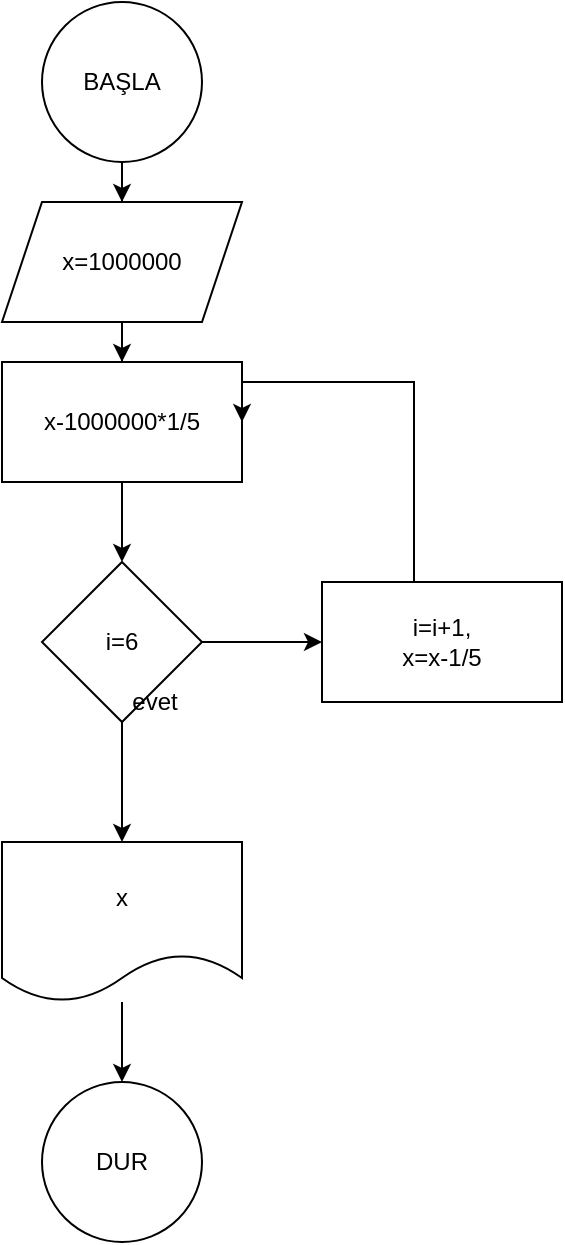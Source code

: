 <mxfile version="15.0.2" type="device"><diagram id="Sgy_8JCRJN7N-EOBgTE7" name="Page-1"><mxGraphModel dx="1248" dy="1846" grid="1" gridSize="10" guides="1" tooltips="1" connect="1" arrows="1" fold="1" page="1" pageScale="1" pageWidth="827" pageHeight="1169" math="0" shadow="0"><root><mxCell id="0"/><mxCell id="1" parent="0"/><mxCell id="VnHf2ck8dd97xFB1pwY--1" value="DUR" style="ellipse;whiteSpace=wrap;html=1;aspect=fixed;" vertex="1" parent="1"><mxGeometry x="374" y="530" width="80" height="80" as="geometry"/></mxCell><mxCell id="VnHf2ck8dd97xFB1pwY--16" value="" style="edgeStyle=orthogonalEdgeStyle;rounded=0;orthogonalLoop=1;jettySize=auto;html=1;" edge="1" parent="1" source="VnHf2ck8dd97xFB1pwY--2" target="VnHf2ck8dd97xFB1pwY--15"><mxGeometry relative="1" as="geometry"/></mxCell><mxCell id="VnHf2ck8dd97xFB1pwY--2" value="BAŞLA" style="ellipse;whiteSpace=wrap;html=1;aspect=fixed;" vertex="1" parent="1"><mxGeometry x="374" y="-10" width="80" height="80" as="geometry"/></mxCell><mxCell id="VnHf2ck8dd97xFB1pwY--6" value="" style="edgeStyle=orthogonalEdgeStyle;rounded=0;orthogonalLoop=1;jettySize=auto;html=1;" edge="1" parent="1" source="VnHf2ck8dd97xFB1pwY--3" target="VnHf2ck8dd97xFB1pwY--5"><mxGeometry relative="1" as="geometry"/></mxCell><mxCell id="VnHf2ck8dd97xFB1pwY--3" value="x-1000000*1/5" style="rounded=0;whiteSpace=wrap;html=1;" vertex="1" parent="1"><mxGeometry x="354" y="170" width="120" height="60" as="geometry"/></mxCell><mxCell id="VnHf2ck8dd97xFB1pwY--9" value="" style="edgeStyle=orthogonalEdgeStyle;rounded=0;orthogonalLoop=1;jettySize=auto;html=1;" edge="1" parent="1" source="VnHf2ck8dd97xFB1pwY--5" target="VnHf2ck8dd97xFB1pwY--8"><mxGeometry relative="1" as="geometry"/></mxCell><mxCell id="VnHf2ck8dd97xFB1pwY--12" value="" style="edgeStyle=orthogonalEdgeStyle;rounded=0;orthogonalLoop=1;jettySize=auto;html=1;" edge="1" parent="1" source="VnHf2ck8dd97xFB1pwY--5" target="VnHf2ck8dd97xFB1pwY--11"><mxGeometry relative="1" as="geometry"/></mxCell><mxCell id="VnHf2ck8dd97xFB1pwY--5" value="i=6" style="rhombus;whiteSpace=wrap;html=1;rounded=0;" vertex="1" parent="1"><mxGeometry x="374" y="270" width="80" height="80" as="geometry"/></mxCell><mxCell id="VnHf2ck8dd97xFB1pwY--14" value="" style="edgeStyle=orthogonalEdgeStyle;rounded=0;orthogonalLoop=1;jettySize=auto;html=1;" edge="1" parent="1" source="VnHf2ck8dd97xFB1pwY--8" target="VnHf2ck8dd97xFB1pwY--1"><mxGeometry relative="1" as="geometry"/></mxCell><mxCell id="VnHf2ck8dd97xFB1pwY--8" value="x" style="shape=document;whiteSpace=wrap;html=1;boundedLbl=1;" vertex="1" parent="1"><mxGeometry x="354" y="410" width="120" height="80" as="geometry"/></mxCell><mxCell id="VnHf2ck8dd97xFB1pwY--10" value="evet" style="text;html=1;align=center;verticalAlign=middle;resizable=0;points=[];autosize=1;strokeColor=none;" vertex="1" parent="1"><mxGeometry x="410" y="330" width="40" height="20" as="geometry"/></mxCell><mxCell id="VnHf2ck8dd97xFB1pwY--13" style="edgeStyle=orthogonalEdgeStyle;rounded=0;orthogonalLoop=1;jettySize=auto;html=1;entryX=1;entryY=0.5;entryDx=0;entryDy=0;" edge="1" parent="1" source="VnHf2ck8dd97xFB1pwY--11" target="VnHf2ck8dd97xFB1pwY--3"><mxGeometry relative="1" as="geometry"><Array as="points"><mxPoint x="560" y="180"/></Array></mxGeometry></mxCell><mxCell id="VnHf2ck8dd97xFB1pwY--11" value="i=i+1,&lt;br&gt;x=x-1/5" style="whiteSpace=wrap;html=1;rounded=0;" vertex="1" parent="1"><mxGeometry x="514" y="280" width="120" height="60" as="geometry"/></mxCell><mxCell id="VnHf2ck8dd97xFB1pwY--17" value="" style="edgeStyle=orthogonalEdgeStyle;rounded=0;orthogonalLoop=1;jettySize=auto;html=1;" edge="1" parent="1" source="VnHf2ck8dd97xFB1pwY--15" target="VnHf2ck8dd97xFB1pwY--3"><mxGeometry relative="1" as="geometry"/></mxCell><mxCell id="VnHf2ck8dd97xFB1pwY--15" value="x=1000000" style="shape=parallelogram;perimeter=parallelogramPerimeter;whiteSpace=wrap;html=1;fixedSize=1;" vertex="1" parent="1"><mxGeometry x="354" y="90" width="120" height="60" as="geometry"/></mxCell></root></mxGraphModel></diagram></mxfile>